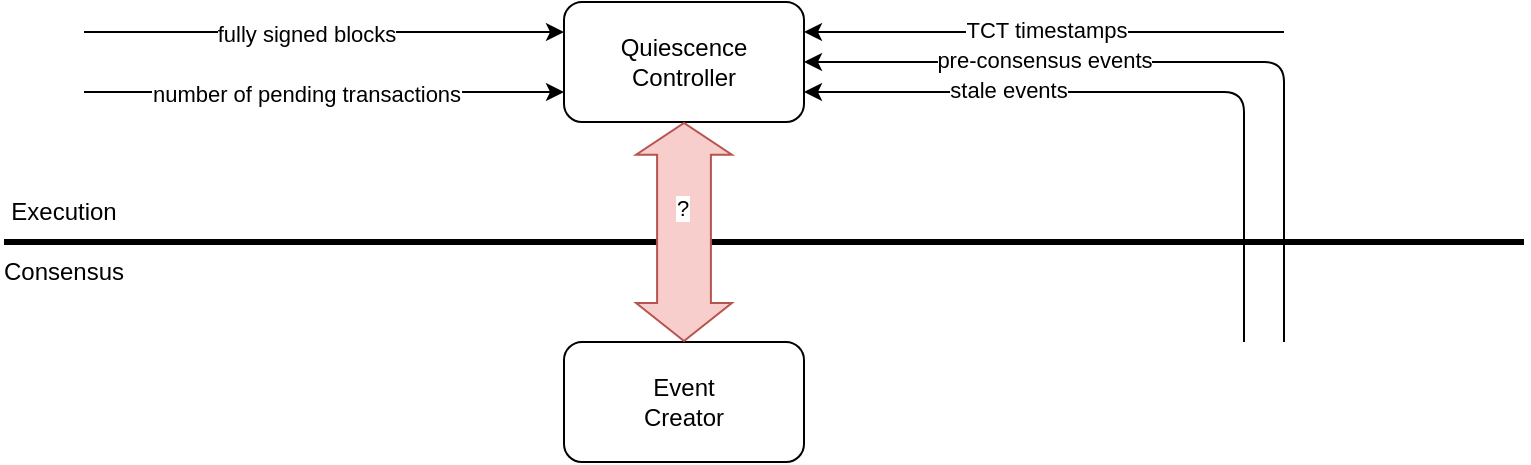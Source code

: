 <mxfile version="28.1.2">
  <diagram name="Page-1" id="ln40mMG4KhUZC7iTvJjb">
    <mxGraphModel dx="983" dy="540" grid="1" gridSize="10" guides="1" tooltips="1" connect="1" arrows="1" fold="1" page="1" pageScale="1" pageWidth="850" pageHeight="1100" math="0" shadow="0">
      <root>
        <mxCell id="0" />
        <mxCell id="1" parent="0" />
        <mxCell id="upD7hMqpwrD7uZ_orzZ--1" value="" style="endArrow=none;html=1;rounded=0;strokeWidth=3;" edge="1" parent="1">
          <mxGeometry width="50" height="50" relative="1" as="geometry">
            <mxPoint x="50" y="380" as="sourcePoint" />
            <mxPoint x="810" y="380" as="targetPoint" />
          </mxGeometry>
        </mxCell>
        <mxCell id="upD7hMqpwrD7uZ_orzZ--2" value="Execution" style="text;html=1;align=center;verticalAlign=middle;whiteSpace=wrap;rounded=0;" vertex="1" parent="1">
          <mxGeometry x="50" y="350" width="60" height="30" as="geometry" />
        </mxCell>
        <mxCell id="upD7hMqpwrD7uZ_orzZ--3" value="Consensus" style="text;html=1;align=center;verticalAlign=middle;whiteSpace=wrap;rounded=0;" vertex="1" parent="1">
          <mxGeometry x="50" y="380" width="60" height="30" as="geometry" />
        </mxCell>
        <mxCell id="upD7hMqpwrD7uZ_orzZ--5" value="Quiescence&lt;br&gt;Controller" style="rounded=1;whiteSpace=wrap;html=1;" vertex="1" parent="1">
          <mxGeometry x="330" y="260" width="120" height="60" as="geometry" />
        </mxCell>
        <mxCell id="upD7hMqpwrD7uZ_orzZ--6" value="Event&lt;br&gt;Creator" style="rounded=1;whiteSpace=wrap;html=1;" vertex="1" parent="1">
          <mxGeometry x="330" y="430" width="120" height="60" as="geometry" />
        </mxCell>
        <mxCell id="upD7hMqpwrD7uZ_orzZ--7" value="" style="endArrow=classic;html=1;rounded=0;entryX=0;entryY=0.75;entryDx=0;entryDy=0;" edge="1" parent="1" target="upD7hMqpwrD7uZ_orzZ--5">
          <mxGeometry width="50" height="50" relative="1" as="geometry">
            <mxPoint x="90" y="305" as="sourcePoint" />
            <mxPoint x="450" y="380" as="targetPoint" />
          </mxGeometry>
        </mxCell>
        <mxCell id="upD7hMqpwrD7uZ_orzZ--8" value="number of pending transactions" style="edgeLabel;html=1;align=center;verticalAlign=middle;resizable=0;points=[];" vertex="1" connectable="0" parent="upD7hMqpwrD7uZ_orzZ--7">
          <mxGeometry x="-0.077" y="-1" relative="1" as="geometry">
            <mxPoint as="offset" />
          </mxGeometry>
        </mxCell>
        <mxCell id="upD7hMqpwrD7uZ_orzZ--9" value="" style="endArrow=classic;html=1;rounded=0;entryX=0;entryY=0.25;entryDx=0;entryDy=0;" edge="1" parent="1" target="upD7hMqpwrD7uZ_orzZ--5">
          <mxGeometry width="50" height="50" relative="1" as="geometry">
            <mxPoint x="90" y="275" as="sourcePoint" />
            <mxPoint x="290" y="260" as="targetPoint" />
          </mxGeometry>
        </mxCell>
        <mxCell id="upD7hMqpwrD7uZ_orzZ--10" value="fully signed blocks" style="edgeLabel;html=1;align=center;verticalAlign=middle;resizable=0;points=[];" vertex="1" connectable="0" parent="upD7hMqpwrD7uZ_orzZ--9">
          <mxGeometry x="-0.077" y="-1" relative="1" as="geometry">
            <mxPoint as="offset" />
          </mxGeometry>
        </mxCell>
        <mxCell id="upD7hMqpwrD7uZ_orzZ--11" value="" style="endArrow=classic;html=1;rounded=0;entryX=1;entryY=0.25;entryDx=0;entryDy=0;" edge="1" parent="1" target="upD7hMqpwrD7uZ_orzZ--5">
          <mxGeometry width="50" height="50" relative="1" as="geometry">
            <mxPoint x="690" y="275" as="sourcePoint" />
            <mxPoint x="670" y="280" as="targetPoint" />
          </mxGeometry>
        </mxCell>
        <mxCell id="upD7hMqpwrD7uZ_orzZ--13" value="TCT timestamps" style="edgeLabel;html=1;align=center;verticalAlign=middle;resizable=0;points=[];" vertex="1" connectable="0" parent="upD7hMqpwrD7uZ_orzZ--11">
          <mxGeometry x="-0.004" y="-1" relative="1" as="geometry">
            <mxPoint as="offset" />
          </mxGeometry>
        </mxCell>
        <mxCell id="upD7hMqpwrD7uZ_orzZ--14" value="" style="endArrow=classic;html=1;rounded=1;entryX=1;entryY=0.5;entryDx=0;entryDy=0;curved=0;" edge="1" parent="1" target="upD7hMqpwrD7uZ_orzZ--5">
          <mxGeometry width="50" height="50" relative="1" as="geometry">
            <mxPoint x="690" y="430" as="sourcePoint" />
            <mxPoint x="500" y="300" as="targetPoint" />
            <Array as="points">
              <mxPoint x="690" y="290" />
            </Array>
          </mxGeometry>
        </mxCell>
        <mxCell id="upD7hMqpwrD7uZ_orzZ--15" value="pre-consensus events" style="edgeLabel;html=1;align=center;verticalAlign=middle;resizable=0;points=[];" vertex="1" connectable="0" parent="upD7hMqpwrD7uZ_orzZ--14">
          <mxGeometry x="-0.004" y="-1" relative="1" as="geometry">
            <mxPoint x="-71" as="offset" />
          </mxGeometry>
        </mxCell>
        <mxCell id="upD7hMqpwrD7uZ_orzZ--16" value="" style="shape=flexArrow;endArrow=classic;startArrow=classic;html=1;rounded=0;entryX=0.5;entryY=1;entryDx=0;entryDy=0;exitX=0.5;exitY=0;exitDx=0;exitDy=0;width=26.897;endSize=4.945;fillColor=#f8cecc;strokeColor=#b85450;" edge="1" parent="1" source="upD7hMqpwrD7uZ_orzZ--6" target="upD7hMqpwrD7uZ_orzZ--5">
          <mxGeometry width="100" height="100" relative="1" as="geometry">
            <mxPoint x="380" y="460" as="sourcePoint" />
            <mxPoint x="480" y="360" as="targetPoint" />
          </mxGeometry>
        </mxCell>
        <mxCell id="upD7hMqpwrD7uZ_orzZ--17" value="?" style="edgeLabel;html=1;align=center;verticalAlign=middle;resizable=0;points=[];" vertex="1" connectable="0" parent="upD7hMqpwrD7uZ_orzZ--16">
          <mxGeometry x="0.229" y="1" relative="1" as="geometry">
            <mxPoint as="offset" />
          </mxGeometry>
        </mxCell>
        <mxCell id="upD7hMqpwrD7uZ_orzZ--18" value="" style="endArrow=classic;html=1;rounded=1;entryX=1;entryY=0.75;entryDx=0;entryDy=0;curved=0;" edge="1" parent="1" target="upD7hMqpwrD7uZ_orzZ--5">
          <mxGeometry width="50" height="50" relative="1" as="geometry">
            <mxPoint x="670" y="430" as="sourcePoint" />
            <mxPoint x="480" y="325" as="targetPoint" />
            <Array as="points">
              <mxPoint x="670" y="305" />
            </Array>
          </mxGeometry>
        </mxCell>
        <mxCell id="upD7hMqpwrD7uZ_orzZ--19" value="stale events" style="edgeLabel;html=1;align=center;verticalAlign=middle;resizable=0;points=[];" vertex="1" connectable="0" parent="upD7hMqpwrD7uZ_orzZ--18">
          <mxGeometry x="-0.004" y="-1" relative="1" as="geometry">
            <mxPoint x="-71" as="offset" />
          </mxGeometry>
        </mxCell>
      </root>
    </mxGraphModel>
  </diagram>
</mxfile>

